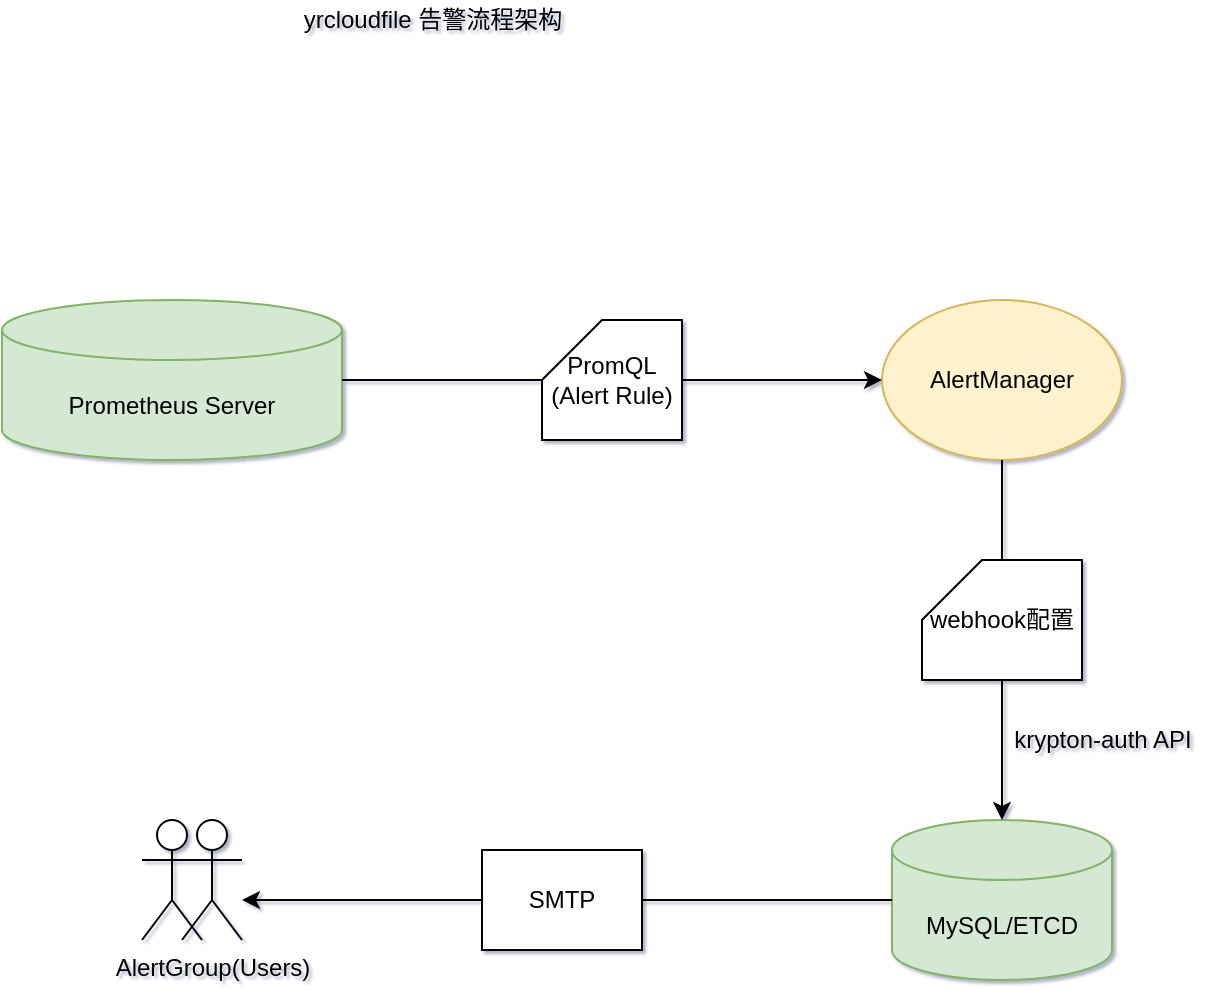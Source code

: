 <mxfile version="17.4.0" type="github"><diagram id="B4vOlXodC4othCkLdv9m" name="Page-1"><mxGraphModel dx="865" dy="514" grid="1" gridSize="10" guides="1" tooltips="1" connect="1" arrows="1" fold="1" page="1" pageScale="1" pageWidth="1600" pageHeight="900" math="0" shadow="1"><root><mxCell id="0"/><mxCell id="1" parent="0"/><mxCell id="evLRHdAnvVOPzubBJERt-2" value="Prometheus Server" style="shape=cylinder3;whiteSpace=wrap;html=1;boundedLbl=1;backgroundOutline=1;size=15;fillColor=#d5e8d4;strokeColor=#82b366;" vertex="1" parent="1"><mxGeometry x="150" y="270" width="170" height="80" as="geometry"/></mxCell><mxCell id="evLRHdAnvVOPzubBJERt-4" value="AlertManager" style="ellipse;whiteSpace=wrap;html=1;fillColor=#fff2cc;strokeColor=#d6b656;" vertex="1" parent="1"><mxGeometry x="590" y="270" width="120" height="80" as="geometry"/></mxCell><mxCell id="evLRHdAnvVOPzubBJERt-5" value="" style="endArrow=classic;html=1;rounded=0;exitX=1;exitY=0.5;exitDx=0;exitDy=0;exitPerimeter=0;entryX=0;entryY=0.5;entryDx=0;entryDy=0;" edge="1" parent="1" source="evLRHdAnvVOPzubBJERt-2" target="evLRHdAnvVOPzubBJERt-4"><mxGeometry width="50" height="50" relative="1" as="geometry"><mxPoint x="440" y="370" as="sourcePoint"/><mxPoint x="490" y="320" as="targetPoint"/></mxGeometry></mxCell><mxCell id="evLRHdAnvVOPzubBJERt-6" value="yrcloudfile 告警流程架构" style="text;html=1;align=center;verticalAlign=middle;resizable=0;points=[];autosize=1;strokeColor=none;fillColor=none;" vertex="1" parent="1"><mxGeometry x="290" y="120" width="150" height="20" as="geometry"/></mxCell><mxCell id="evLRHdAnvVOPzubBJERt-7" value="PromQL&lt;br&gt;(Alert Rule)" style="shape=card;whiteSpace=wrap;html=1;" vertex="1" parent="1"><mxGeometry x="420" y="280" width="70" height="60" as="geometry"/></mxCell><mxCell id="evLRHdAnvVOPzubBJERt-8" value="MySQL/ETCD" style="shape=cylinder3;whiteSpace=wrap;html=1;boundedLbl=1;backgroundOutline=1;size=15;fillColor=#d5e8d4;strokeColor=#82b366;" vertex="1" parent="1"><mxGeometry x="595" y="530" width="110" height="80" as="geometry"/></mxCell><mxCell id="evLRHdAnvVOPzubBJERt-9" value="" style="endArrow=classic;html=1;rounded=0;exitX=0.5;exitY=1;exitDx=0;exitDy=0;entryX=0.5;entryY=0;entryDx=0;entryDy=0;entryPerimeter=0;startArrow=none;" edge="1" parent="1" source="evLRHdAnvVOPzubBJERt-10" target="evLRHdAnvVOPzubBJERt-8"><mxGeometry width="50" height="50" relative="1" as="geometry"><mxPoint x="530" y="520" as="sourcePoint"/><mxPoint x="580" y="470" as="targetPoint"/></mxGeometry></mxCell><mxCell id="evLRHdAnvVOPzubBJERt-10" value="webhook配置" style="shape=card;whiteSpace=wrap;html=1;" vertex="1" parent="1"><mxGeometry x="610" y="400" width="80" height="60" as="geometry"/></mxCell><mxCell id="evLRHdAnvVOPzubBJERt-11" value="" style="endArrow=none;html=1;rounded=0;exitX=0.5;exitY=1;exitDx=0;exitDy=0;entryX=0.5;entryY=0;entryDx=0;entryDy=0;entryPerimeter=0;" edge="1" parent="1" source="evLRHdAnvVOPzubBJERt-4" target="evLRHdAnvVOPzubBJERt-10"><mxGeometry width="50" height="50" relative="1" as="geometry"><mxPoint x="650" y="350" as="sourcePoint"/><mxPoint x="650" y="530" as="targetPoint"/></mxGeometry></mxCell><mxCell id="evLRHdAnvVOPzubBJERt-12" value="krypton-auth API" style="text;html=1;align=center;verticalAlign=middle;resizable=0;points=[];autosize=1;strokeColor=none;fillColor=none;" vertex="1" parent="1"><mxGeometry x="650" y="480" width="100" height="20" as="geometry"/></mxCell><mxCell id="evLRHdAnvVOPzubBJERt-13" value="AlertGroup(Users)&lt;br&gt;" style="shape=umlActor;verticalLabelPosition=bottom;verticalAlign=top;html=1;outlineConnect=0;" vertex="1" parent="1"><mxGeometry x="240" y="530" width="30" height="60" as="geometry"/></mxCell><mxCell id="evLRHdAnvVOPzubBJERt-16" value="" style="shape=umlActor;verticalLabelPosition=bottom;verticalAlign=top;html=1;outlineConnect=0;" vertex="1" parent="1"><mxGeometry x="220" y="530" width="30" height="60" as="geometry"/></mxCell><mxCell id="evLRHdAnvVOPzubBJERt-22" value="" style="endArrow=classic;html=1;rounded=0;exitX=0;exitY=0.5;exitDx=0;exitDy=0;exitPerimeter=0;" edge="1" parent="1" source="evLRHdAnvVOPzubBJERt-8"><mxGeometry width="50" height="50" relative="1" as="geometry"><mxPoint x="460" y="520" as="sourcePoint"/><mxPoint x="270" y="570" as="targetPoint"/></mxGeometry></mxCell><mxCell id="evLRHdAnvVOPzubBJERt-23" value="SMTP" style="shape=step;perimeter=stepPerimeter;whiteSpace=wrap;html=1;fixedSize=1;rotation=0;size=-30;" vertex="1" parent="1"><mxGeometry x="390" y="545" width="80" height="50" as="geometry"/></mxCell></root></mxGraphModel></diagram></mxfile>